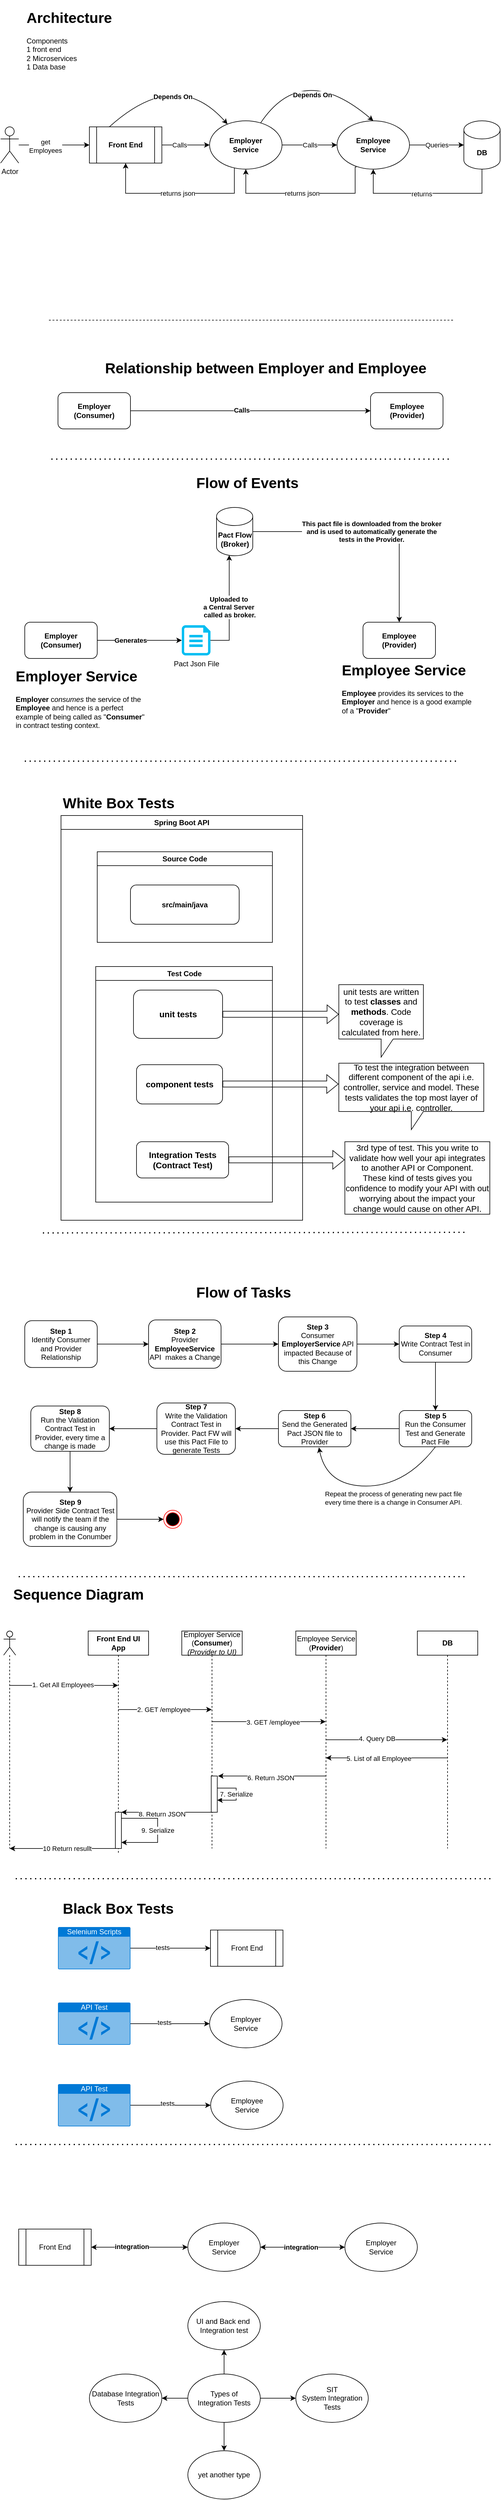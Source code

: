 <mxfile version="21.2.3" type="github">
  <diagram name="Page-1" id="hXCuwG57mc-VUr_f1HP0">
    <mxGraphModel dx="1522" dy="1893" grid="1" gridSize="10" guides="1" tooltips="1" connect="1" arrows="1" fold="1" page="1" pageScale="1" pageWidth="827" pageHeight="1169" math="0" shadow="0">
      <root>
        <mxCell id="0" />
        <mxCell id="1" parent="0" />
        <mxCell id="xuCpeB7rJ87xg6paWrhZ-11" style="edgeStyle=orthogonalEdgeStyle;rounded=0;orthogonalLoop=1;jettySize=auto;html=1;entryX=0;entryY=0.5;entryDx=0;entryDy=0;entryPerimeter=0;" parent="1" source="xuCpeB7rJ87xg6paWrhZ-1" target="xuCpeB7rJ87xg6paWrhZ-6" edge="1">
          <mxGeometry relative="1" as="geometry" />
        </mxCell>
        <mxCell id="xuCpeB7rJ87xg6paWrhZ-12" value="Generates" style="edgeLabel;html=1;align=center;verticalAlign=middle;resizable=0;points=[];fontStyle=1" parent="xuCpeB7rJ87xg6paWrhZ-11" vertex="1" connectable="0">
          <mxGeometry x="-0.214" relative="1" as="geometry">
            <mxPoint as="offset" />
          </mxGeometry>
        </mxCell>
        <mxCell id="xuCpeB7rJ87xg6paWrhZ-1" value="Employer&lt;br&gt;(Consumer)" style="rounded=1;whiteSpace=wrap;html=1;fontStyle=1" parent="1" vertex="1">
          <mxGeometry x="40" y="480" width="120" height="60" as="geometry" />
        </mxCell>
        <mxCell id="xuCpeB7rJ87xg6paWrhZ-2" value="Employee&lt;br&gt;(Provider)" style="rounded=1;whiteSpace=wrap;html=1;fontStyle=1" parent="1" vertex="1">
          <mxGeometry x="600" y="480" width="120" height="60" as="geometry" />
        </mxCell>
        <mxCell id="xuCpeB7rJ87xg6paWrhZ-10" value="&lt;b&gt;This pact file is downloaded from the broker&lt;br&gt;and is used to automatically generate the&lt;br&gt;tests in the Provider.&lt;/b&gt;" style="edgeStyle=orthogonalEdgeStyle;rounded=0;orthogonalLoop=1;jettySize=auto;html=1;" parent="1" source="xuCpeB7rJ87xg6paWrhZ-3" target="xuCpeB7rJ87xg6paWrhZ-2" edge="1">
          <mxGeometry relative="1" as="geometry" />
        </mxCell>
        <mxCell id="xuCpeB7rJ87xg6paWrhZ-3" value="Pact Flow&lt;br&gt;(Broker)" style="shape=cylinder3;whiteSpace=wrap;html=1;boundedLbl=1;backgroundOutline=1;size=15;fontStyle=1" parent="1" vertex="1">
          <mxGeometry x="357.5" y="290" width="60" height="80" as="geometry" />
        </mxCell>
        <mxCell id="xuCpeB7rJ87xg6paWrhZ-4" value="&lt;h1&gt;Employer Service&lt;/h1&gt;&lt;p&gt;&lt;b&gt;Employer&lt;/b&gt;&amp;nbsp;c&lt;i&gt;onsumes&lt;/i&gt; the service of the &lt;b&gt;Employee&lt;/b&gt; and hence is a perfect example of being called as &quot;&lt;b&gt;Consumer&lt;/b&gt;&quot; in contract testing context.&lt;/p&gt;" style="text;html=1;strokeColor=none;fillColor=none;spacing=5;spacingTop=-20;whiteSpace=wrap;overflow=hidden;rounded=0;" parent="1" vertex="1">
          <mxGeometry x="20" y="550" width="225" height="120" as="geometry" />
        </mxCell>
        <mxCell id="xuCpeB7rJ87xg6paWrhZ-5" value="&lt;h1&gt;Employee Service&amp;nbsp;&lt;/h1&gt;&lt;p&gt;&lt;b&gt;Employee&lt;/b&gt;&amp;nbsp;provides its services to the &lt;b&gt;Employer&lt;/b&gt;&amp;nbsp;and hence is a good example of a &quot;&lt;b&gt;Provider&lt;/b&gt;&quot;&lt;/p&gt;" style="text;html=1;strokeColor=none;fillColor=none;spacing=5;spacingTop=-20;whiteSpace=wrap;overflow=hidden;rounded=0;" parent="1" vertex="1">
          <mxGeometry x="560" y="540" width="225" height="120" as="geometry" />
        </mxCell>
        <mxCell id="xuCpeB7rJ87xg6paWrhZ-9" value="&lt;b&gt;Uploaded to&amp;nbsp;&lt;br&gt;a Central Server&amp;nbsp;&lt;br&gt;called as broker.&lt;/b&gt;" style="edgeStyle=orthogonalEdgeStyle;rounded=0;orthogonalLoop=1;jettySize=auto;html=1;entryX=0.35;entryY=0.988;entryDx=0;entryDy=0;entryPerimeter=0;" parent="1" source="xuCpeB7rJ87xg6paWrhZ-6" target="xuCpeB7rJ87xg6paWrhZ-3" edge="1">
          <mxGeometry relative="1" as="geometry" />
        </mxCell>
        <mxCell id="xuCpeB7rJ87xg6paWrhZ-6" value="Pact Json File" style="verticalLabelPosition=bottom;html=1;verticalAlign=top;align=center;strokeColor=none;fillColor=#00BEF2;shape=mxgraph.azure.cloud_services_configuration_file;pointerEvents=1;" parent="1" vertex="1">
          <mxGeometry x="300" y="485" width="47.5" height="50" as="geometry" />
        </mxCell>
        <mxCell id="xuCpeB7rJ87xg6paWrhZ-15" style="edgeStyle=orthogonalEdgeStyle;rounded=0;orthogonalLoop=1;jettySize=auto;html=1;entryX=0;entryY=0.5;entryDx=0;entryDy=0;" parent="1" source="xuCpeB7rJ87xg6paWrhZ-13" target="xuCpeB7rJ87xg6paWrhZ-14" edge="1">
          <mxGeometry relative="1" as="geometry" />
        </mxCell>
        <mxCell id="xuCpeB7rJ87xg6paWrhZ-16" value="Calls" style="edgeLabel;html=1;align=center;verticalAlign=middle;resizable=0;points=[];fontStyle=1" parent="xuCpeB7rJ87xg6paWrhZ-15" vertex="1" connectable="0">
          <mxGeometry x="-0.077" y="1" relative="1" as="geometry">
            <mxPoint as="offset" />
          </mxGeometry>
        </mxCell>
        <mxCell id="xuCpeB7rJ87xg6paWrhZ-13" value="Employer&lt;br&gt;(Consumer)" style="rounded=1;whiteSpace=wrap;html=1;fontStyle=1" parent="1" vertex="1">
          <mxGeometry x="95" y="100" width="120" height="60" as="geometry" />
        </mxCell>
        <mxCell id="xuCpeB7rJ87xg6paWrhZ-14" value="Employee&lt;br&gt;(Provider)" style="rounded=1;whiteSpace=wrap;html=1;fontStyle=1" parent="1" vertex="1">
          <mxGeometry x="612.5" y="100" width="120" height="60" as="geometry" />
        </mxCell>
        <mxCell id="xuCpeB7rJ87xg6paWrhZ-17" value="" style="endArrow=none;dashed=1;html=1;dashPattern=1 3;strokeWidth=2;rounded=0;" parent="1" edge="1">
          <mxGeometry width="50" height="50" relative="1" as="geometry">
            <mxPoint x="84" y="210" as="sourcePoint" />
            <mxPoint x="744" y="210" as="targetPoint" />
          </mxGeometry>
        </mxCell>
        <mxCell id="xuCpeB7rJ87xg6paWrhZ-18" value="&lt;h1&gt;Flow of Events&lt;/h1&gt;" style="text;html=1;strokeColor=none;fillColor=none;spacing=5;spacingTop=-20;whiteSpace=wrap;overflow=hidden;rounded=0;" parent="1" vertex="1">
          <mxGeometry x="319" y="230" width="190" height="30" as="geometry" />
        </mxCell>
        <mxCell id="xuCpeB7rJ87xg6paWrhZ-19" value="&lt;h1&gt;Relationship between Employer and Employee&lt;/h1&gt;" style="text;html=1;strokeColor=none;fillColor=none;spacing=5;spacingTop=-20;whiteSpace=wrap;overflow=hidden;rounded=0;" parent="1" vertex="1">
          <mxGeometry x="167.5" y="40" width="565" height="60" as="geometry" />
        </mxCell>
        <mxCell id="xuCpeB7rJ87xg6paWrhZ-20" value="" style="endArrow=none;dashed=1;html=1;dashPattern=1 3;strokeWidth=2;rounded=0;" parent="1" edge="1">
          <mxGeometry width="50" height="50" relative="1" as="geometry">
            <mxPoint x="40" y="710" as="sourcePoint" />
            <mxPoint x="760" y="710" as="targetPoint" />
          </mxGeometry>
        </mxCell>
        <mxCell id="xuCpeB7rJ87xg6paWrhZ-21" value="Spring Boot API" style="swimlane;whiteSpace=wrap;html=1;fontStyle=1" parent="1" vertex="1">
          <mxGeometry x="100" y="800" width="400" height="670" as="geometry" />
        </mxCell>
        <mxCell id="xuCpeB7rJ87xg6paWrhZ-25" value="Test Code" style="swimlane;whiteSpace=wrap;html=1;fontStyle=1" parent="xuCpeB7rJ87xg6paWrhZ-21" vertex="1">
          <mxGeometry x="57.5" y="250" width="292.5" height="390" as="geometry" />
        </mxCell>
        <mxCell id="xuCpeB7rJ87xg6paWrhZ-28" value="&lt;font style=&quot;font-size: 14px;&quot;&gt;unit tests&lt;/font&gt;" style="rounded=1;whiteSpace=wrap;html=1;fontStyle=1" parent="xuCpeB7rJ87xg6paWrhZ-25" vertex="1">
          <mxGeometry x="62.5" y="39" width="147.5" height="80" as="geometry" />
        </mxCell>
        <mxCell id="xuCpeB7rJ87xg6paWrhZ-29" value="&lt;font style=&quot;font-size: 14px;&quot;&gt;component tests&lt;/font&gt;" style="rounded=1;whiteSpace=wrap;html=1;fontStyle=1" parent="xuCpeB7rJ87xg6paWrhZ-25" vertex="1">
          <mxGeometry x="67.5" y="162.5" width="142.5" height="65" as="geometry" />
        </mxCell>
        <mxCell id="xuCpeB7rJ87xg6paWrhZ-30" value="&lt;font style=&quot;font-size: 14px;&quot;&gt;Integration Tests&lt;br&gt;(Contract Test)&lt;/font&gt;" style="rounded=1;whiteSpace=wrap;html=1;fontStyle=1" parent="xuCpeB7rJ87xg6paWrhZ-25" vertex="1">
          <mxGeometry x="67.5" y="290" width="152.5" height="60" as="geometry" />
        </mxCell>
        <mxCell id="xuCpeB7rJ87xg6paWrhZ-37" value="" style="shape=flexArrow;endArrow=classic;html=1;rounded=0;" parent="xuCpeB7rJ87xg6paWrhZ-25" edge="1">
          <mxGeometry width="50" height="50" relative="1" as="geometry">
            <mxPoint x="210" y="194.5" as="sourcePoint" />
            <mxPoint x="402" y="194.5" as="targetPoint" />
          </mxGeometry>
        </mxCell>
        <mxCell id="xuCpeB7rJ87xg6paWrhZ-26" value="Source Code" style="swimlane;whiteSpace=wrap;html=1;fontStyle=1" parent="xuCpeB7rJ87xg6paWrhZ-21" vertex="1">
          <mxGeometry x="60" y="60" width="290" height="150" as="geometry" />
        </mxCell>
        <mxCell id="xuCpeB7rJ87xg6paWrhZ-27" value="src/main/java" style="rounded=1;whiteSpace=wrap;html=1;fontStyle=1" parent="xuCpeB7rJ87xg6paWrhZ-26" vertex="1">
          <mxGeometry x="55" y="55" width="180" height="65" as="geometry" />
        </mxCell>
        <mxCell id="xuCpeB7rJ87xg6paWrhZ-41" value="" style="shape=flexArrow;endArrow=classic;html=1;rounded=0;" parent="xuCpeB7rJ87xg6paWrhZ-21" edge="1">
          <mxGeometry width="50" height="50" relative="1" as="geometry">
            <mxPoint x="277.5" y="570" as="sourcePoint" />
            <mxPoint x="469.5" y="570" as="targetPoint" />
          </mxGeometry>
        </mxCell>
        <mxCell id="xuCpeB7rJ87xg6paWrhZ-35" value="" style="shape=flexArrow;endArrow=classic;html=1;rounded=0;" parent="1" source="xuCpeB7rJ87xg6paWrhZ-28" edge="1">
          <mxGeometry width="50" height="50" relative="1" as="geometry">
            <mxPoint x="430" y="1220" as="sourcePoint" />
            <mxPoint x="560" y="1129" as="targetPoint" />
          </mxGeometry>
        </mxCell>
        <mxCell id="xuCpeB7rJ87xg6paWrhZ-36" value="&lt;font style=&quot;font-size: 14px;&quot;&gt;unit tests are written to test &lt;b&gt;classes&lt;/b&gt; and &lt;b&gt;methods&lt;/b&gt;.&amp;nbsp;Code coverage is calculated from here.&lt;/font&gt;" style="shape=callout;whiteSpace=wrap;html=1;perimeter=calloutPerimeter;fontStyle=0" parent="1" vertex="1">
          <mxGeometry x="560" y="1080" width="140" height="120" as="geometry" />
        </mxCell>
        <mxCell id="xuCpeB7rJ87xg6paWrhZ-40" value="&lt;font style=&quot;font-size: 14px;&quot;&gt;To test the integration between different component of the api i.e. controller, service and model. These tests validates the top most layer of your api i.e. controller.&lt;/font&gt;" style="shape=callout;whiteSpace=wrap;html=1;perimeter=calloutPerimeter;fontStyle=0" parent="1" vertex="1">
          <mxGeometry x="560" y="1210" width="240" height="110" as="geometry" />
        </mxCell>
        <mxCell id="xuCpeB7rJ87xg6paWrhZ-42" value="&lt;font style=&quot;font-size: 14px;&quot;&gt;3rd type of test. This you write to validate how well your api integrates to another API or Component.&lt;br&gt;These kind of tests gives you confidence to modify your API with out worrying about the impact your change would cause on other API.&lt;/font&gt;" style="shape=callout;whiteSpace=wrap;html=1;perimeter=calloutPerimeter;fontStyle=0;size=0;position=0.17;position2=0.54;base=39;" parent="1" vertex="1">
          <mxGeometry x="570" y="1340" width="240" height="120" as="geometry" />
        </mxCell>
        <mxCell id="xuCpeB7rJ87xg6paWrhZ-43" value="" style="endArrow=none;dashed=1;html=1;dashPattern=1 3;strokeWidth=2;rounded=0;" parent="1" edge="1">
          <mxGeometry width="50" height="50" relative="1" as="geometry">
            <mxPoint x="70" y="1491" as="sourcePoint" />
            <mxPoint x="770" y="1490" as="targetPoint" />
          </mxGeometry>
        </mxCell>
        <mxCell id="SSDfRQaTrfwXQpy7WAfe-3" value="" style="edgeStyle=orthogonalEdgeStyle;rounded=0;orthogonalLoop=1;jettySize=auto;html=1;" parent="1" source="SSDfRQaTrfwXQpy7WAfe-1" target="SSDfRQaTrfwXQpy7WAfe-2" edge="1">
          <mxGeometry relative="1" as="geometry" />
        </mxCell>
        <mxCell id="SSDfRQaTrfwXQpy7WAfe-1" value="&lt;b&gt;Step 1&lt;/b&gt;&lt;br&gt;Identify Consumer and Provider Relationship" style="rounded=1;whiteSpace=wrap;html=1;" parent="1" vertex="1">
          <mxGeometry x="40" y="1636.25" width="120" height="77.5" as="geometry" />
        </mxCell>
        <mxCell id="SSDfRQaTrfwXQpy7WAfe-5" value="" style="edgeStyle=orthogonalEdgeStyle;rounded=0;orthogonalLoop=1;jettySize=auto;html=1;" parent="1" source="SSDfRQaTrfwXQpy7WAfe-2" target="SSDfRQaTrfwXQpy7WAfe-4" edge="1">
          <mxGeometry relative="1" as="geometry" />
        </mxCell>
        <mxCell id="SSDfRQaTrfwXQpy7WAfe-2" value="&lt;b&gt;Step 2&lt;br&gt;&lt;/b&gt;Provider &lt;b&gt;EmployeeService&lt;/b&gt; API&amp;nbsp; makes a Change" style="rounded=1;whiteSpace=wrap;html=1;" parent="1" vertex="1">
          <mxGeometry x="245" y="1635" width="120" height="80" as="geometry" />
        </mxCell>
        <mxCell id="SSDfRQaTrfwXQpy7WAfe-7" value="" style="edgeStyle=orthogonalEdgeStyle;rounded=0;orthogonalLoop=1;jettySize=auto;html=1;" parent="1" source="SSDfRQaTrfwXQpy7WAfe-4" target="SSDfRQaTrfwXQpy7WAfe-6" edge="1">
          <mxGeometry relative="1" as="geometry" />
        </mxCell>
        <mxCell id="SSDfRQaTrfwXQpy7WAfe-4" value="&lt;b&gt;Step 3&lt;br&gt;&lt;/b&gt;Consumer &lt;b&gt;EmployerService&lt;/b&gt; API impacted Because of this Change" style="whiteSpace=wrap;html=1;rounded=1;" parent="1" vertex="1">
          <mxGeometry x="460" y="1630" width="130" height="90" as="geometry" />
        </mxCell>
        <mxCell id="SSDfRQaTrfwXQpy7WAfe-9" value="" style="edgeStyle=orthogonalEdgeStyle;rounded=0;orthogonalLoop=1;jettySize=auto;html=1;" parent="1" source="SSDfRQaTrfwXQpy7WAfe-6" target="SSDfRQaTrfwXQpy7WAfe-8" edge="1">
          <mxGeometry relative="1" as="geometry" />
        </mxCell>
        <mxCell id="SSDfRQaTrfwXQpy7WAfe-6" value="&lt;b&gt;Step 4&lt;br&gt;&lt;/b&gt;Write Contract Test in Consumer" style="whiteSpace=wrap;html=1;rounded=1;" parent="1" vertex="1">
          <mxGeometry x="660" y="1645" width="120" height="60" as="geometry" />
        </mxCell>
        <mxCell id="SSDfRQaTrfwXQpy7WAfe-11" value="" style="edgeStyle=orthogonalEdgeStyle;rounded=0;orthogonalLoop=1;jettySize=auto;html=1;" parent="1" source="SSDfRQaTrfwXQpy7WAfe-8" target="SSDfRQaTrfwXQpy7WAfe-10" edge="1">
          <mxGeometry relative="1" as="geometry" />
        </mxCell>
        <mxCell id="SSDfRQaTrfwXQpy7WAfe-8" value="&lt;b&gt;Step 5&lt;br&gt;&lt;/b&gt;Run the Consumer Test and Generate Pact File" style="whiteSpace=wrap;html=1;rounded=1;" parent="1" vertex="1">
          <mxGeometry x="660" y="1785" width="120" height="60" as="geometry" />
        </mxCell>
        <mxCell id="SSDfRQaTrfwXQpy7WAfe-13" value="" style="edgeStyle=orthogonalEdgeStyle;rounded=0;orthogonalLoop=1;jettySize=auto;html=1;" parent="1" source="SSDfRQaTrfwXQpy7WAfe-10" target="SSDfRQaTrfwXQpy7WAfe-12" edge="1">
          <mxGeometry relative="1" as="geometry" />
        </mxCell>
        <mxCell id="SSDfRQaTrfwXQpy7WAfe-10" value="&lt;b&gt;Step 6&lt;br&gt;&lt;/b&gt;Send the Generated Pact JSON file to Provider" style="whiteSpace=wrap;html=1;rounded=1;" parent="1" vertex="1">
          <mxGeometry x="460" y="1785" width="120" height="60" as="geometry" />
        </mxCell>
        <mxCell id="SSDfRQaTrfwXQpy7WAfe-15" value="" style="edgeStyle=orthogonalEdgeStyle;rounded=0;orthogonalLoop=1;jettySize=auto;html=1;" parent="1" source="SSDfRQaTrfwXQpy7WAfe-12" target="SSDfRQaTrfwXQpy7WAfe-14" edge="1">
          <mxGeometry relative="1" as="geometry" />
        </mxCell>
        <mxCell id="SSDfRQaTrfwXQpy7WAfe-12" value="&lt;b&gt;Step 7&lt;br&gt;&lt;/b&gt;Write the Validation Contract Test in Provider. Pact FW will use this Pact File to generate Tests" style="whiteSpace=wrap;html=1;rounded=1;" parent="1" vertex="1">
          <mxGeometry x="258.75" y="1772.5" width="130" height="85" as="geometry" />
        </mxCell>
        <mxCell id="SSDfRQaTrfwXQpy7WAfe-17" value="" style="edgeStyle=orthogonalEdgeStyle;rounded=0;orthogonalLoop=1;jettySize=auto;html=1;" parent="1" source="SSDfRQaTrfwXQpy7WAfe-14" target="SSDfRQaTrfwXQpy7WAfe-16" edge="1">
          <mxGeometry relative="1" as="geometry" />
        </mxCell>
        <mxCell id="SSDfRQaTrfwXQpy7WAfe-14" value="&lt;b&gt;Step 8&lt;br&gt;&lt;/b&gt;Run the Validation Contract Test in Provider, every time a change is made" style="whiteSpace=wrap;html=1;rounded=1;" parent="1" vertex="1">
          <mxGeometry x="50" y="1777.5" width="130" height="75" as="geometry" />
        </mxCell>
        <mxCell id="SSDfRQaTrfwXQpy7WAfe-21" style="edgeStyle=orthogonalEdgeStyle;rounded=0;orthogonalLoop=1;jettySize=auto;html=1;" parent="1" source="SSDfRQaTrfwXQpy7WAfe-16" target="SSDfRQaTrfwXQpy7WAfe-20" edge="1">
          <mxGeometry relative="1" as="geometry" />
        </mxCell>
        <mxCell id="SSDfRQaTrfwXQpy7WAfe-16" value="&lt;b&gt;Step 9&lt;br&gt;&lt;/b&gt;Provider Side Contract Test will notify the team if the change is causing any problem in the Conumber" style="whiteSpace=wrap;html=1;rounded=1;" parent="1" vertex="1">
          <mxGeometry x="37.5" y="1920" width="155" height="90" as="geometry" />
        </mxCell>
        <mxCell id="SSDfRQaTrfwXQpy7WAfe-20" value="" style="ellipse;html=1;shape=endState;fillColor=#000000;strokeColor=#ff0000;" parent="1" vertex="1">
          <mxGeometry x="270" y="1950" width="30" height="30" as="geometry" />
        </mxCell>
        <mxCell id="SSDfRQaTrfwXQpy7WAfe-23" value="&lt;h1&gt;Flow of Tasks&lt;/h1&gt;&lt;p&gt;&lt;br&gt;&lt;/p&gt;" style="text;html=1;strokeColor=none;fillColor=none;spacing=5;spacingTop=-20;whiteSpace=wrap;overflow=hidden;rounded=0;" parent="1" vertex="1">
          <mxGeometry x="319" y="1570" width="177.5" height="40" as="geometry" />
        </mxCell>
        <mxCell id="SSDfRQaTrfwXQpy7WAfe-24" value="" style="curved=1;endArrow=classic;html=1;rounded=0;exitX=0.5;exitY=1;exitDx=0;exitDy=0;entryX=0.558;entryY=1.017;entryDx=0;entryDy=0;entryPerimeter=0;" parent="1" source="SSDfRQaTrfwXQpy7WAfe-8" target="SSDfRQaTrfwXQpy7WAfe-10" edge="1">
          <mxGeometry width="50" height="50" relative="1" as="geometry">
            <mxPoint x="400" y="1770" as="sourcePoint" />
            <mxPoint x="450" y="1720" as="targetPoint" />
            <Array as="points">
              <mxPoint x="670" y="1910" />
              <mxPoint x="540" y="1910" />
            </Array>
          </mxGeometry>
        </mxCell>
        <mxCell id="SSDfRQaTrfwXQpy7WAfe-25" value="Repeat the process of generating new pact file&lt;br&gt;every time there is a change in Consumer API." style="edgeLabel;html=1;align=center;verticalAlign=middle;resizable=0;points=[];" parent="SSDfRQaTrfwXQpy7WAfe-24" vertex="1" connectable="0">
          <mxGeometry x="0.125" y="-1" relative="1" as="geometry">
            <mxPoint x="54" y="21" as="offset" />
          </mxGeometry>
        </mxCell>
        <mxCell id="ojbrKZzcA-9iVjjLfroX-1" value="" style="endArrow=none;dashed=1;html=1;dashPattern=1 3;strokeWidth=2;rounded=0;" parent="1" edge="1">
          <mxGeometry width="50" height="50" relative="1" as="geometry">
            <mxPoint x="30" y="2060" as="sourcePoint" />
            <mxPoint x="770" y="2060" as="targetPoint" />
          </mxGeometry>
        </mxCell>
        <mxCell id="ojbrKZzcA-9iVjjLfroX-6" style="edgeStyle=elbowEdgeStyle;rounded=0;orthogonalLoop=1;jettySize=auto;html=1;elbow=vertical;curved=0;" parent="1" source="ojbrKZzcA-9iVjjLfroX-2" target="5X4z96DP56Vmgs2SkKgL-27" edge="1">
          <mxGeometry relative="1" as="geometry">
            <Array as="points">
              <mxPoint x="120" y="2240" />
            </Array>
            <mxPoint x="180" y="2240" as="targetPoint" />
          </mxGeometry>
        </mxCell>
        <mxCell id="ojbrKZzcA-9iVjjLfroX-10" value="1. Get All Employees" style="edgeLabel;html=1;align=center;verticalAlign=middle;resizable=0;points=[];" parent="ojbrKZzcA-9iVjjLfroX-6" vertex="1" connectable="0">
          <mxGeometry x="-0.374" y="1" relative="1" as="geometry">
            <mxPoint x="32" as="offset" />
          </mxGeometry>
        </mxCell>
        <mxCell id="ojbrKZzcA-9iVjjLfroX-2" value="" style="shape=umlLifeline;perimeter=lifelinePerimeter;whiteSpace=wrap;html=1;container=1;dropTarget=0;collapsible=0;recursiveResize=0;outlineConnect=0;portConstraint=eastwest;newEdgeStyle={&quot;edgeStyle&quot;:&quot;elbowEdgeStyle&quot;,&quot;elbow&quot;:&quot;vertical&quot;,&quot;curved&quot;:0,&quot;rounded&quot;:0};participant=umlActor;" parent="1" vertex="1">
          <mxGeometry x="5" y="2150" width="20" height="360" as="geometry" />
        </mxCell>
        <mxCell id="ojbrKZzcA-9iVjjLfroX-7" style="edgeStyle=elbowEdgeStyle;rounded=0;orthogonalLoop=1;jettySize=auto;html=1;elbow=vertical;curved=0;" parent="1" source="5X4z96DP56Vmgs2SkKgL-27" target="ojbrKZzcA-9iVjjLfroX-3" edge="1">
          <mxGeometry relative="1" as="geometry">
            <Array as="points">
              <mxPoint x="260" y="2280" />
            </Array>
          </mxGeometry>
        </mxCell>
        <mxCell id="ojbrKZzcA-9iVjjLfroX-11" value="2. GET /employee" style="edgeLabel;html=1;align=center;verticalAlign=middle;resizable=0;points=[];" parent="ojbrKZzcA-9iVjjLfroX-7" vertex="1" connectable="0">
          <mxGeometry x="-0.253" y="3" relative="1" as="geometry">
            <mxPoint x="17" y="3" as="offset" />
          </mxGeometry>
        </mxCell>
        <mxCell id="ojbrKZzcA-9iVjjLfroX-19" style="edgeStyle=elbowEdgeStyle;rounded=0;orthogonalLoop=1;jettySize=auto;html=1;elbow=vertical;curved=0;entryX=1;entryY=0;entryDx=0;entryDy=0;entryPerimeter=0;" parent="1" target="5X4z96DP56Vmgs2SkKgL-28" edge="1">
          <mxGeometry relative="1" as="geometry">
            <Array as="points">
              <mxPoint x="229.25" y="2450" />
            </Array>
            <mxPoint x="358.75" y="2450" as="sourcePoint" />
            <mxPoint x="209.25" y="2450" as="targetPoint" />
          </mxGeometry>
        </mxCell>
        <mxCell id="ojbrKZzcA-9iVjjLfroX-20" value="8. Return JSON" style="edgeLabel;html=1;align=center;verticalAlign=middle;resizable=0;points=[];" parent="ojbrKZzcA-9iVjjLfroX-19" vertex="1" connectable="0">
          <mxGeometry x="0.174" y="3" relative="1" as="geometry">
            <mxPoint x="1" as="offset" />
          </mxGeometry>
        </mxCell>
        <mxCell id="5X4z96DP56Vmgs2SkKgL-32" style="edgeStyle=elbowEdgeStyle;rounded=0;orthogonalLoop=1;jettySize=auto;html=1;elbow=vertical;curved=0;" edge="1" parent="1" source="ojbrKZzcA-9iVjjLfroX-3" target="ojbrKZzcA-9iVjjLfroX-4">
          <mxGeometry relative="1" as="geometry">
            <Array as="points">
              <mxPoint x="450" y="2300" />
            </Array>
          </mxGeometry>
        </mxCell>
        <mxCell id="5X4z96DP56Vmgs2SkKgL-33" value="3. GET /employee" style="edgeLabel;html=1;align=center;verticalAlign=middle;resizable=0;points=[];" vertex="1" connectable="0" parent="5X4z96DP56Vmgs2SkKgL-32">
          <mxGeometry x="-0.507" y="-1" relative="1" as="geometry">
            <mxPoint x="54" as="offset" />
          </mxGeometry>
        </mxCell>
        <mxCell id="ojbrKZzcA-9iVjjLfroX-3" value="Employer Service&lt;br&gt;(&lt;b&gt;Consumer&lt;/b&gt;)&lt;br&gt;&lt;i&gt;(Provider to UI)&lt;/i&gt;" style="shape=umlLifeline;perimeter=lifelinePerimeter;whiteSpace=wrap;html=1;container=1;dropTarget=0;collapsible=0;recursiveResize=0;outlineConnect=0;portConstraint=eastwest;newEdgeStyle={&quot;edgeStyle&quot;:&quot;elbowEdgeStyle&quot;,&quot;elbow&quot;:&quot;vertical&quot;,&quot;curved&quot;:0,&quot;rounded&quot;:0};" parent="1" vertex="1">
          <mxGeometry x="300" y="2150" width="100" height="360" as="geometry" />
        </mxCell>
        <mxCell id="ojbrKZzcA-9iVjjLfroX-16" value="" style="html=1;points=[];perimeter=orthogonalPerimeter;outlineConnect=0;targetShapes=umlLifeline;portConstraint=eastwest;newEdgeStyle={&quot;edgeStyle&quot;:&quot;elbowEdgeStyle&quot;,&quot;elbow&quot;:&quot;vertical&quot;,&quot;curved&quot;:0,&quot;rounded&quot;:0};" parent="ojbrKZzcA-9iVjjLfroX-3" vertex="1">
          <mxGeometry x="48.75" y="240" width="10" height="60" as="geometry" />
        </mxCell>
        <mxCell id="ojbrKZzcA-9iVjjLfroX-18" value="7. Serialize" style="edgeStyle=elbowEdgeStyle;rounded=0;orthogonalLoop=1;jettySize=auto;html=1;elbow=vertical;curved=0;" parent="ojbrKZzcA-9iVjjLfroX-3" source="ojbrKZzcA-9iVjjLfroX-16" target="ojbrKZzcA-9iVjjLfroX-16" edge="1">
          <mxGeometry relative="1" as="geometry">
            <Array as="points">
              <mxPoint x="90" y="260" />
            </Array>
          </mxGeometry>
        </mxCell>
        <mxCell id="ojbrKZzcA-9iVjjLfroX-8" style="edgeStyle=elbowEdgeStyle;rounded=0;orthogonalLoop=1;jettySize=auto;html=1;elbow=vertical;curved=0;" parent="1" source="ojbrKZzcA-9iVjjLfroX-4" target="ojbrKZzcA-9iVjjLfroX-5" edge="1">
          <mxGeometry relative="1" as="geometry">
            <Array as="points">
              <mxPoint x="670" y="2330" />
              <mxPoint x="640" y="2320" />
            </Array>
          </mxGeometry>
        </mxCell>
        <mxCell id="ojbrKZzcA-9iVjjLfroX-9" value="4. Query DB" style="edgeLabel;html=1;align=center;verticalAlign=middle;resizable=0;points=[];" parent="ojbrKZzcA-9iVjjLfroX-8" vertex="1" connectable="0">
          <mxGeometry x="-0.168" y="2" relative="1" as="geometry">
            <mxPoint as="offset" />
          </mxGeometry>
        </mxCell>
        <mxCell id="ojbrKZzcA-9iVjjLfroX-14" style="edgeStyle=elbowEdgeStyle;rounded=0;orthogonalLoop=1;jettySize=auto;html=1;elbow=vertical;curved=0;" parent="1" source="ojbrKZzcA-9iVjjLfroX-4" edge="1">
          <mxGeometry relative="1" as="geometry">
            <mxPoint x="360" y="2390" as="targetPoint" />
            <Array as="points">
              <mxPoint x="430" y="2390" />
            </Array>
          </mxGeometry>
        </mxCell>
        <mxCell id="ojbrKZzcA-9iVjjLfroX-15" value="6. Return JSON" style="edgeLabel;html=1;align=center;verticalAlign=middle;resizable=0;points=[];" parent="ojbrKZzcA-9iVjjLfroX-14" vertex="1" connectable="0">
          <mxGeometry x="0.264" y="3" relative="1" as="geometry">
            <mxPoint x="21" as="offset" />
          </mxGeometry>
        </mxCell>
        <mxCell id="ojbrKZzcA-9iVjjLfroX-4" value="Employee Service&lt;br&gt;(&lt;b&gt;Provider&lt;/b&gt;)" style="shape=umlLifeline;perimeter=lifelinePerimeter;whiteSpace=wrap;html=1;container=1;dropTarget=0;collapsible=0;recursiveResize=0;outlineConnect=0;portConstraint=eastwest;newEdgeStyle={&quot;edgeStyle&quot;:&quot;elbowEdgeStyle&quot;,&quot;elbow&quot;:&quot;vertical&quot;,&quot;curved&quot;:0,&quot;rounded&quot;:0};" parent="1" vertex="1">
          <mxGeometry x="488.75" y="2150" width="100" height="360" as="geometry" />
        </mxCell>
        <mxCell id="ojbrKZzcA-9iVjjLfroX-12" style="edgeStyle=elbowEdgeStyle;rounded=0;orthogonalLoop=1;jettySize=auto;html=1;elbow=vertical;curved=0;" parent="1" source="ojbrKZzcA-9iVjjLfroX-5" target="ojbrKZzcA-9iVjjLfroX-4" edge="1">
          <mxGeometry relative="1" as="geometry">
            <Array as="points">
              <mxPoint x="630" y="2360" />
            </Array>
          </mxGeometry>
        </mxCell>
        <mxCell id="ojbrKZzcA-9iVjjLfroX-13" value="5. List of all Employee" style="edgeLabel;html=1;align=center;verticalAlign=middle;resizable=0;points=[];" parent="ojbrKZzcA-9iVjjLfroX-12" vertex="1" connectable="0">
          <mxGeometry x="0.307" y="1" relative="1" as="geometry">
            <mxPoint x="17" as="offset" />
          </mxGeometry>
        </mxCell>
        <mxCell id="ojbrKZzcA-9iVjjLfroX-5" value="&lt;b&gt;DB&lt;/b&gt;" style="shape=umlLifeline;perimeter=lifelinePerimeter;whiteSpace=wrap;html=1;container=1;dropTarget=0;collapsible=0;recursiveResize=0;outlineConnect=0;portConstraint=eastwest;newEdgeStyle={&quot;edgeStyle&quot;:&quot;elbowEdgeStyle&quot;,&quot;elbow&quot;:&quot;vertical&quot;,&quot;curved&quot;:0,&quot;rounded&quot;:0};" parent="1" vertex="1">
          <mxGeometry x="690" y="2150" width="100" height="360" as="geometry" />
        </mxCell>
        <mxCell id="ojbrKZzcA-9iVjjLfroX-21" value="&lt;h1&gt;Sequence Diagram&lt;/h1&gt;" style="text;html=1;strokeColor=none;fillColor=none;spacing=5;spacingTop=-20;whiteSpace=wrap;overflow=hidden;rounded=0;" parent="1" vertex="1">
          <mxGeometry x="16" y="2070" width="330" height="50" as="geometry" />
        </mxCell>
        <mxCell id="5X4z96DP56Vmgs2SkKgL-1" value="" style="endArrow=none;dashed=1;html=1;rounded=0;" edge="1" parent="1">
          <mxGeometry width="50" height="50" relative="1" as="geometry">
            <mxPoint x="80" y="-20" as="sourcePoint" />
            <mxPoint x="750" y="-20" as="targetPoint" />
          </mxGeometry>
        </mxCell>
        <mxCell id="5X4z96DP56Vmgs2SkKgL-19" style="edgeStyle=orthogonalEdgeStyle;rounded=0;orthogonalLoop=1;jettySize=auto;html=1;entryX=0;entryY=0.5;entryDx=0;entryDy=0;" edge="1" parent="1" source="5X4z96DP56Vmgs2SkKgL-4" target="5X4z96DP56Vmgs2SkKgL-5">
          <mxGeometry relative="1" as="geometry" />
        </mxCell>
        <mxCell id="5X4z96DP56Vmgs2SkKgL-20" value="get&lt;br&gt;Employees" style="edgeLabel;html=1;align=center;verticalAlign=middle;resizable=0;points=[];" vertex="1" connectable="0" parent="5X4z96DP56Vmgs2SkKgL-19">
          <mxGeometry x="-0.25" y="-1" relative="1" as="geometry">
            <mxPoint y="1" as="offset" />
          </mxGeometry>
        </mxCell>
        <mxCell id="5X4z96DP56Vmgs2SkKgL-4" value="Actor" style="shape=umlActor;verticalLabelPosition=bottom;verticalAlign=top;html=1;outlineConnect=0;" vertex="1" parent="1">
          <mxGeometry y="-340" width="30" height="60" as="geometry" />
        </mxCell>
        <mxCell id="5X4z96DP56Vmgs2SkKgL-11" style="edgeStyle=orthogonalEdgeStyle;rounded=0;orthogonalLoop=1;jettySize=auto;html=1;" edge="1" parent="1" source="5X4z96DP56Vmgs2SkKgL-5" target="5X4z96DP56Vmgs2SkKgL-10">
          <mxGeometry relative="1" as="geometry" />
        </mxCell>
        <mxCell id="5X4z96DP56Vmgs2SkKgL-12" value="Calls" style="edgeLabel;html=1;align=center;verticalAlign=middle;resizable=0;points=[];" vertex="1" connectable="0" parent="5X4z96DP56Vmgs2SkKgL-11">
          <mxGeometry x="-0.266" y="1" relative="1" as="geometry">
            <mxPoint y="1" as="offset" />
          </mxGeometry>
        </mxCell>
        <mxCell id="5X4z96DP56Vmgs2SkKgL-5" value="Front End" style="shape=process;whiteSpace=wrap;html=1;backgroundOutline=1;fontStyle=1" vertex="1" parent="1">
          <mxGeometry x="147" y="-340" width="120" height="60" as="geometry" />
        </mxCell>
        <mxCell id="5X4z96DP56Vmgs2SkKgL-15" style="edgeStyle=orthogonalEdgeStyle;rounded=0;orthogonalLoop=1;jettySize=auto;html=1;" edge="1" parent="1" source="5X4z96DP56Vmgs2SkKgL-6" target="5X4z96DP56Vmgs2SkKgL-9">
          <mxGeometry relative="1" as="geometry">
            <Array as="points">
              <mxPoint x="797" y="-230" />
              <mxPoint x="617" y="-230" />
            </Array>
          </mxGeometry>
        </mxCell>
        <mxCell id="5X4z96DP56Vmgs2SkKgL-16" value="returns" style="edgeLabel;html=1;align=center;verticalAlign=middle;resizable=0;points=[];" vertex="1" connectable="0" parent="5X4z96DP56Vmgs2SkKgL-15">
          <mxGeometry x="0.077" y="1" relative="1" as="geometry">
            <mxPoint as="offset" />
          </mxGeometry>
        </mxCell>
        <mxCell id="5X4z96DP56Vmgs2SkKgL-6" value="DB" style="shape=cylinder3;whiteSpace=wrap;html=1;boundedLbl=1;backgroundOutline=1;size=15;fontStyle=1" vertex="1" parent="1">
          <mxGeometry x="767" y="-350" width="60" height="80" as="geometry" />
        </mxCell>
        <mxCell id="5X4z96DP56Vmgs2SkKgL-14" value="Queries" style="edgeStyle=orthogonalEdgeStyle;rounded=0;orthogonalLoop=1;jettySize=auto;html=1;" edge="1" parent="1" source="5X4z96DP56Vmgs2SkKgL-9" target="5X4z96DP56Vmgs2SkKgL-6">
          <mxGeometry relative="1" as="geometry" />
        </mxCell>
        <mxCell id="5X4z96DP56Vmgs2SkKgL-17" value="returns json" style="edgeStyle=orthogonalEdgeStyle;rounded=0;orthogonalLoop=1;jettySize=auto;html=1;exitX=0.267;exitY=0.956;exitDx=0;exitDy=0;exitPerimeter=0;" edge="1" parent="1" source="5X4z96DP56Vmgs2SkKgL-9" target="5X4z96DP56Vmgs2SkKgL-10">
          <mxGeometry relative="1" as="geometry">
            <Array as="points">
              <mxPoint x="587" y="-273" />
              <mxPoint x="587" y="-230" />
              <mxPoint x="406" y="-230" />
            </Array>
          </mxGeometry>
        </mxCell>
        <mxCell id="5X4z96DP56Vmgs2SkKgL-9" value="Employee&lt;br&gt;Service" style="ellipse;whiteSpace=wrap;html=1;fontStyle=1" vertex="1" parent="1">
          <mxGeometry x="557" y="-350" width="120" height="80" as="geometry" />
        </mxCell>
        <mxCell id="5X4z96DP56Vmgs2SkKgL-13" value="Calls" style="edgeStyle=orthogonalEdgeStyle;rounded=0;orthogonalLoop=1;jettySize=auto;html=1;" edge="1" parent="1" source="5X4z96DP56Vmgs2SkKgL-10" target="5X4z96DP56Vmgs2SkKgL-9">
          <mxGeometry relative="1" as="geometry" />
        </mxCell>
        <mxCell id="5X4z96DP56Vmgs2SkKgL-18" value="returns json" style="edgeStyle=orthogonalEdgeStyle;rounded=0;orthogonalLoop=1;jettySize=auto;html=1;" edge="1" parent="1" source="5X4z96DP56Vmgs2SkKgL-10" target="5X4z96DP56Vmgs2SkKgL-5">
          <mxGeometry relative="1" as="geometry">
            <Array as="points">
              <mxPoint x="387" y="-230" />
              <mxPoint x="207" y="-230" />
            </Array>
          </mxGeometry>
        </mxCell>
        <mxCell id="5X4z96DP56Vmgs2SkKgL-10" value="Employer&lt;br&gt;Service" style="ellipse;whiteSpace=wrap;html=1;fontStyle=1" vertex="1" parent="1">
          <mxGeometry x="346" y="-350" width="120" height="80" as="geometry" />
        </mxCell>
        <mxCell id="5X4z96DP56Vmgs2SkKgL-21" value="&lt;h1&gt;Architecture&lt;/h1&gt;&lt;div&gt;Components&lt;/div&gt;&lt;div&gt;1 front end&lt;/div&gt;&lt;div&gt;2 Microservices&lt;/div&gt;&lt;div&gt;1 Data base&lt;/div&gt;" style="text;html=1;strokeColor=none;fillColor=none;spacing=5;spacingTop=-20;whiteSpace=wrap;overflow=hidden;rounded=0;" vertex="1" parent="1">
          <mxGeometry x="37.5" y="-540" width="190" height="120" as="geometry" />
        </mxCell>
        <mxCell id="5X4z96DP56Vmgs2SkKgL-22" value="" style="curved=1;endArrow=classic;html=1;rounded=0;entryX=0.5;entryY=0;entryDx=0;entryDy=0;" edge="1" parent="1" source="5X4z96DP56Vmgs2SkKgL-10" target="5X4z96DP56Vmgs2SkKgL-9">
          <mxGeometry width="50" height="50" relative="1" as="geometry">
            <mxPoint x="388.75" y="-350" as="sourcePoint" />
            <mxPoint x="610" y="-360" as="targetPoint" />
            <Array as="points">
              <mxPoint x="500" y="-450" />
            </Array>
          </mxGeometry>
        </mxCell>
        <mxCell id="5X4z96DP56Vmgs2SkKgL-24" value="Depends On" style="edgeLabel;html=1;align=center;verticalAlign=middle;resizable=0;points=[];fontStyle=1" vertex="1" connectable="0" parent="5X4z96DP56Vmgs2SkKgL-22">
          <mxGeometry x="0.252" y="-32" relative="1" as="geometry">
            <mxPoint x="-1" as="offset" />
          </mxGeometry>
        </mxCell>
        <mxCell id="5X4z96DP56Vmgs2SkKgL-25" value="" style="curved=1;endArrow=classic;html=1;rounded=0;" edge="1" parent="1" target="5X4z96DP56Vmgs2SkKgL-10">
          <mxGeometry width="50" height="50" relative="1" as="geometry">
            <mxPoint x="180" y="-340" as="sourcePoint" />
            <mxPoint x="401.25" y="-350" as="targetPoint" />
            <Array as="points">
              <mxPoint x="291.25" y="-440" />
            </Array>
          </mxGeometry>
        </mxCell>
        <mxCell id="5X4z96DP56Vmgs2SkKgL-26" value="Depends On" style="edgeLabel;html=1;align=center;verticalAlign=middle;resizable=0;points=[];fontStyle=1" vertex="1" connectable="0" parent="5X4z96DP56Vmgs2SkKgL-25">
          <mxGeometry x="0.252" y="-32" relative="1" as="geometry">
            <mxPoint x="2" y="11" as="offset" />
          </mxGeometry>
        </mxCell>
        <mxCell id="5X4z96DP56Vmgs2SkKgL-35" style="edgeStyle=elbowEdgeStyle;rounded=0;orthogonalLoop=1;jettySize=auto;html=1;elbow=horizontal;curved=0;" edge="1" parent="1" source="5X4z96DP56Vmgs2SkKgL-27" target="ojbrKZzcA-9iVjjLfroX-2">
          <mxGeometry relative="1" as="geometry">
            <Array as="points">
              <mxPoint x="110" y="2510" />
            </Array>
          </mxGeometry>
        </mxCell>
        <mxCell id="5X4z96DP56Vmgs2SkKgL-36" value="10 Return resullt" style="edgeLabel;html=1;align=center;verticalAlign=middle;resizable=0;points=[];" vertex="1" connectable="0" parent="5X4z96DP56Vmgs2SkKgL-35">
          <mxGeometry x="0.468" y="1" relative="1" as="geometry">
            <mxPoint x="47" y="-1" as="offset" />
          </mxGeometry>
        </mxCell>
        <mxCell id="5X4z96DP56Vmgs2SkKgL-27" value="Front End UI App" style="shape=umlLifeline;perimeter=lifelinePerimeter;whiteSpace=wrap;html=1;container=1;dropTarget=0;collapsible=0;recursiveResize=0;outlineConnect=0;portConstraint=eastwest;newEdgeStyle={&quot;edgeStyle&quot;:&quot;elbowEdgeStyle&quot;,&quot;elbow&quot;:&quot;vertical&quot;,&quot;curved&quot;:0,&quot;rounded&quot;:0};fontStyle=1" vertex="1" parent="1">
          <mxGeometry x="145" y="2150" width="100" height="370" as="geometry" />
        </mxCell>
        <mxCell id="5X4z96DP56Vmgs2SkKgL-28" value="" style="html=1;points=[];perimeter=orthogonalPerimeter;outlineConnect=0;targetShapes=umlLifeline;portConstraint=eastwest;newEdgeStyle={&quot;edgeStyle&quot;:&quot;elbowEdgeStyle&quot;,&quot;elbow&quot;:&quot;vertical&quot;,&quot;curved&quot;:0,&quot;rounded&quot;:0};" vertex="1" parent="5X4z96DP56Vmgs2SkKgL-27">
          <mxGeometry x="45" y="300" width="10" height="60" as="geometry" />
        </mxCell>
        <mxCell id="5X4z96DP56Vmgs2SkKgL-29" value="9. Serialize" style="edgeStyle=elbowEdgeStyle;rounded=0;orthogonalLoop=1;jettySize=auto;html=1;elbow=vertical;curved=0;" edge="1" parent="5X4z96DP56Vmgs2SkKgL-27" source="5X4z96DP56Vmgs2SkKgL-28" target="5X4z96DP56Vmgs2SkKgL-28">
          <mxGeometry relative="1" as="geometry">
            <Array as="points">
              <mxPoint x="115" y="350" />
            </Array>
            <mxPoint as="offset" />
          </mxGeometry>
        </mxCell>
        <mxCell id="5X4z96DP56Vmgs2SkKgL-37" value="" style="endArrow=none;dashed=1;html=1;dashPattern=1 3;strokeWidth=2;rounded=0;" edge="1" parent="1">
          <mxGeometry width="50" height="50" relative="1" as="geometry">
            <mxPoint x="25" y="2560" as="sourcePoint" />
            <mxPoint x="815" y="2560" as="targetPoint" />
          </mxGeometry>
        </mxCell>
        <mxCell id="5X4z96DP56Vmgs2SkKgL-41" value="Front End" style="shape=process;whiteSpace=wrap;html=1;backgroundOutline=1;" vertex="1" parent="1">
          <mxGeometry x="347.5" y="2645" width="120" height="60" as="geometry" />
        </mxCell>
        <mxCell id="5X4z96DP56Vmgs2SkKgL-42" value="Employer&lt;br&gt;Service" style="ellipse;whiteSpace=wrap;html=1;" vertex="1" parent="1">
          <mxGeometry x="346" y="2760" width="120" height="80" as="geometry" />
        </mxCell>
        <mxCell id="5X4z96DP56Vmgs2SkKgL-43" value="Employee&lt;br&gt;Service" style="ellipse;whiteSpace=wrap;html=1;" vertex="1" parent="1">
          <mxGeometry x="347.75" y="2895" width="120" height="80" as="geometry" />
        </mxCell>
        <mxCell id="5X4z96DP56Vmgs2SkKgL-47" style="edgeStyle=orthogonalEdgeStyle;rounded=0;orthogonalLoop=1;jettySize=auto;html=1;" edge="1" parent="1" source="5X4z96DP56Vmgs2SkKgL-44" target="5X4z96DP56Vmgs2SkKgL-41">
          <mxGeometry relative="1" as="geometry" />
        </mxCell>
        <mxCell id="5X4z96DP56Vmgs2SkKgL-50" value="tests" style="edgeLabel;html=1;align=center;verticalAlign=middle;resizable=0;points=[];" vertex="1" connectable="0" parent="5X4z96DP56Vmgs2SkKgL-47">
          <mxGeometry x="-0.2" y="1" relative="1" as="geometry">
            <mxPoint as="offset" />
          </mxGeometry>
        </mxCell>
        <mxCell id="5X4z96DP56Vmgs2SkKgL-44" value="Selenium Scripts" style="html=1;whiteSpace=wrap;strokeColor=none;fillColor=#0079D6;labelPosition=center;verticalLabelPosition=middle;verticalAlign=top;align=center;fontSize=12;outlineConnect=0;spacingTop=-6;fontColor=#FFFFFF;sketch=0;shape=mxgraph.sitemap.script;" vertex="1" parent="1">
          <mxGeometry x="95" y="2640" width="120" height="70" as="geometry" />
        </mxCell>
        <mxCell id="5X4z96DP56Vmgs2SkKgL-48" style="edgeStyle=orthogonalEdgeStyle;rounded=0;orthogonalLoop=1;jettySize=auto;html=1;" edge="1" parent="1" source="5X4z96DP56Vmgs2SkKgL-45" target="5X4z96DP56Vmgs2SkKgL-42">
          <mxGeometry relative="1" as="geometry" />
        </mxCell>
        <mxCell id="5X4z96DP56Vmgs2SkKgL-51" value="tests" style="edgeLabel;html=1;align=center;verticalAlign=middle;resizable=0;points=[];" vertex="1" connectable="0" parent="5X4z96DP56Vmgs2SkKgL-48">
          <mxGeometry x="-0.149" y="2" relative="1" as="geometry">
            <mxPoint as="offset" />
          </mxGeometry>
        </mxCell>
        <mxCell id="5X4z96DP56Vmgs2SkKgL-45" value="API Test" style="html=1;whiteSpace=wrap;strokeColor=none;fillColor=#0079D6;labelPosition=center;verticalLabelPosition=middle;verticalAlign=top;align=center;fontSize=12;outlineConnect=0;spacingTop=-6;fontColor=#FFFFFF;sketch=0;shape=mxgraph.sitemap.script;" vertex="1" parent="1">
          <mxGeometry x="95" y="2765" width="120" height="70" as="geometry" />
        </mxCell>
        <mxCell id="5X4z96DP56Vmgs2SkKgL-49" style="edgeStyle=orthogonalEdgeStyle;rounded=0;orthogonalLoop=1;jettySize=auto;html=1;" edge="1" parent="1" source="5X4z96DP56Vmgs2SkKgL-46" target="5X4z96DP56Vmgs2SkKgL-43">
          <mxGeometry relative="1" as="geometry" />
        </mxCell>
        <mxCell id="5X4z96DP56Vmgs2SkKgL-52" value="tests" style="edgeLabel;html=1;align=center;verticalAlign=middle;resizable=0;points=[];" vertex="1" connectable="0" parent="5X4z96DP56Vmgs2SkKgL-49">
          <mxGeometry x="-0.078" y="3" relative="1" as="geometry">
            <mxPoint as="offset" />
          </mxGeometry>
        </mxCell>
        <mxCell id="5X4z96DP56Vmgs2SkKgL-46" value="API Test" style="html=1;whiteSpace=wrap;strokeColor=none;fillColor=#0079D6;labelPosition=center;verticalLabelPosition=middle;verticalAlign=top;align=center;fontSize=12;outlineConnect=0;spacingTop=-6;fontColor=#FFFFFF;sketch=0;shape=mxgraph.sitemap.script;" vertex="1" parent="1">
          <mxGeometry x="95" y="2900" width="120" height="70" as="geometry" />
        </mxCell>
        <mxCell id="5X4z96DP56Vmgs2SkKgL-53" value="&lt;h1&gt;Black Box Tests&lt;/h1&gt;" style="text;html=1;strokeColor=none;fillColor=none;spacing=5;spacingTop=-20;whiteSpace=wrap;overflow=hidden;rounded=0;" vertex="1" parent="1">
          <mxGeometry x="97.5" y="2590" width="195" height="40" as="geometry" />
        </mxCell>
        <mxCell id="5X4z96DP56Vmgs2SkKgL-55" value="&lt;h1&gt;White Box Tests&lt;/h1&gt;" style="text;html=1;strokeColor=none;fillColor=none;spacing=5;spacingTop=-20;whiteSpace=wrap;overflow=hidden;rounded=0;" vertex="1" parent="1">
          <mxGeometry x="97.5" y="760" width="295" height="40" as="geometry" />
        </mxCell>
        <mxCell id="5X4z96DP56Vmgs2SkKgL-56" value="" style="endArrow=none;dashed=1;html=1;dashPattern=1 3;strokeWidth=2;rounded=0;" edge="1" parent="1">
          <mxGeometry width="50" height="50" relative="1" as="geometry">
            <mxPoint x="25" y="3000" as="sourcePoint" />
            <mxPoint x="815" y="3000" as="targetPoint" />
          </mxGeometry>
        </mxCell>
        <mxCell id="5X4z96DP56Vmgs2SkKgL-57" value="Employer&lt;br&gt;Service" style="ellipse;whiteSpace=wrap;html=1;" vertex="1" parent="1">
          <mxGeometry x="310" y="3130" width="120" height="80" as="geometry" />
        </mxCell>
        <mxCell id="5X4z96DP56Vmgs2SkKgL-58" value="Employer&lt;br&gt;Service" style="ellipse;whiteSpace=wrap;html=1;" vertex="1" parent="1">
          <mxGeometry x="570" y="3130" width="120" height="80" as="geometry" />
        </mxCell>
        <mxCell id="5X4z96DP56Vmgs2SkKgL-60" value="" style="endArrow=classic;startArrow=classic;html=1;rounded=0;exitX=1;exitY=0.5;exitDx=0;exitDy=0;" edge="1" parent="1" source="5X4z96DP56Vmgs2SkKgL-57" target="5X4z96DP56Vmgs2SkKgL-58">
          <mxGeometry width="50" height="50" relative="1" as="geometry">
            <mxPoint x="670" y="3020" as="sourcePoint" />
            <mxPoint x="720" y="2970" as="targetPoint" />
          </mxGeometry>
        </mxCell>
        <mxCell id="5X4z96DP56Vmgs2SkKgL-66" value="integration" style="edgeLabel;html=1;align=center;verticalAlign=middle;resizable=0;points=[];fontStyle=1" vertex="1" connectable="0" parent="5X4z96DP56Vmgs2SkKgL-60">
          <mxGeometry x="-0.275" y="-2" relative="1" as="geometry">
            <mxPoint x="16" y="-2" as="offset" />
          </mxGeometry>
        </mxCell>
        <mxCell id="5X4z96DP56Vmgs2SkKgL-62" value="Front End" style="shape=process;whiteSpace=wrap;html=1;backgroundOutline=1;" vertex="1" parent="1">
          <mxGeometry x="30" y="3140" width="120" height="60" as="geometry" />
        </mxCell>
        <mxCell id="5X4z96DP56Vmgs2SkKgL-64" value="" style="endArrow=classic;startArrow=classic;html=1;rounded=0;entryX=1;entryY=0.5;entryDx=0;entryDy=0;" edge="1" parent="1" source="5X4z96DP56Vmgs2SkKgL-57" target="5X4z96DP56Vmgs2SkKgL-62">
          <mxGeometry width="50" height="50" relative="1" as="geometry">
            <mxPoint x="600" y="3070" as="sourcePoint" />
            <mxPoint x="650" y="3020" as="targetPoint" />
          </mxGeometry>
        </mxCell>
        <mxCell id="5X4z96DP56Vmgs2SkKgL-65" value="integration" style="edgeLabel;html=1;align=center;verticalAlign=middle;resizable=0;points=[];fontStyle=1" vertex="1" connectable="0" parent="5X4z96DP56Vmgs2SkKgL-64">
          <mxGeometry x="0.164" y="-1" relative="1" as="geometry">
            <mxPoint as="offset" />
          </mxGeometry>
        </mxCell>
        <mxCell id="5X4z96DP56Vmgs2SkKgL-69" value="" style="edgeStyle=orthogonalEdgeStyle;rounded=0;orthogonalLoop=1;jettySize=auto;html=1;" edge="1" parent="1" source="5X4z96DP56Vmgs2SkKgL-67" target="5X4z96DP56Vmgs2SkKgL-68">
          <mxGeometry relative="1" as="geometry" />
        </mxCell>
        <mxCell id="5X4z96DP56Vmgs2SkKgL-71" value="" style="edgeStyle=orthogonalEdgeStyle;rounded=0;orthogonalLoop=1;jettySize=auto;html=1;" edge="1" parent="1" source="5X4z96DP56Vmgs2SkKgL-67" target="5X4z96DP56Vmgs2SkKgL-70">
          <mxGeometry relative="1" as="geometry" />
        </mxCell>
        <mxCell id="5X4z96DP56Vmgs2SkKgL-73" value="" style="edgeStyle=orthogonalEdgeStyle;rounded=0;orthogonalLoop=1;jettySize=auto;html=1;" edge="1" parent="1" source="5X4z96DP56Vmgs2SkKgL-67" target="5X4z96DP56Vmgs2SkKgL-72">
          <mxGeometry relative="1" as="geometry" />
        </mxCell>
        <mxCell id="5X4z96DP56Vmgs2SkKgL-75" value="" style="edgeStyle=orthogonalEdgeStyle;rounded=0;orthogonalLoop=1;jettySize=auto;html=1;" edge="1" parent="1" source="5X4z96DP56Vmgs2SkKgL-67" target="5X4z96DP56Vmgs2SkKgL-74">
          <mxGeometry relative="1" as="geometry" />
        </mxCell>
        <mxCell id="5X4z96DP56Vmgs2SkKgL-67" value="Types of&lt;br&gt;Integration Tests" style="ellipse;whiteSpace=wrap;html=1;" vertex="1" parent="1">
          <mxGeometry x="310" y="3380" width="120" height="80" as="geometry" />
        </mxCell>
        <mxCell id="5X4z96DP56Vmgs2SkKgL-68" value="SIT&lt;br&gt;System Integration&lt;br&gt;Tests" style="ellipse;whiteSpace=wrap;html=1;" vertex="1" parent="1">
          <mxGeometry x="488.75" y="3380" width="120" height="80" as="geometry" />
        </mxCell>
        <mxCell id="5X4z96DP56Vmgs2SkKgL-70" value="Database Integration Tests" style="ellipse;whiteSpace=wrap;html=1;" vertex="1" parent="1">
          <mxGeometry x="147" y="3380" width="120" height="80" as="geometry" />
        </mxCell>
        <mxCell id="5X4z96DP56Vmgs2SkKgL-72" value="UI and Back end&amp;nbsp;&lt;br&gt;Integration test" style="ellipse;whiteSpace=wrap;html=1;" vertex="1" parent="1">
          <mxGeometry x="310" y="3260" width="120" height="80" as="geometry" />
        </mxCell>
        <mxCell id="5X4z96DP56Vmgs2SkKgL-74" value="yet another type" style="ellipse;whiteSpace=wrap;html=1;" vertex="1" parent="1">
          <mxGeometry x="310" y="3507" width="120" height="80" as="geometry" />
        </mxCell>
      </root>
    </mxGraphModel>
  </diagram>
</mxfile>
